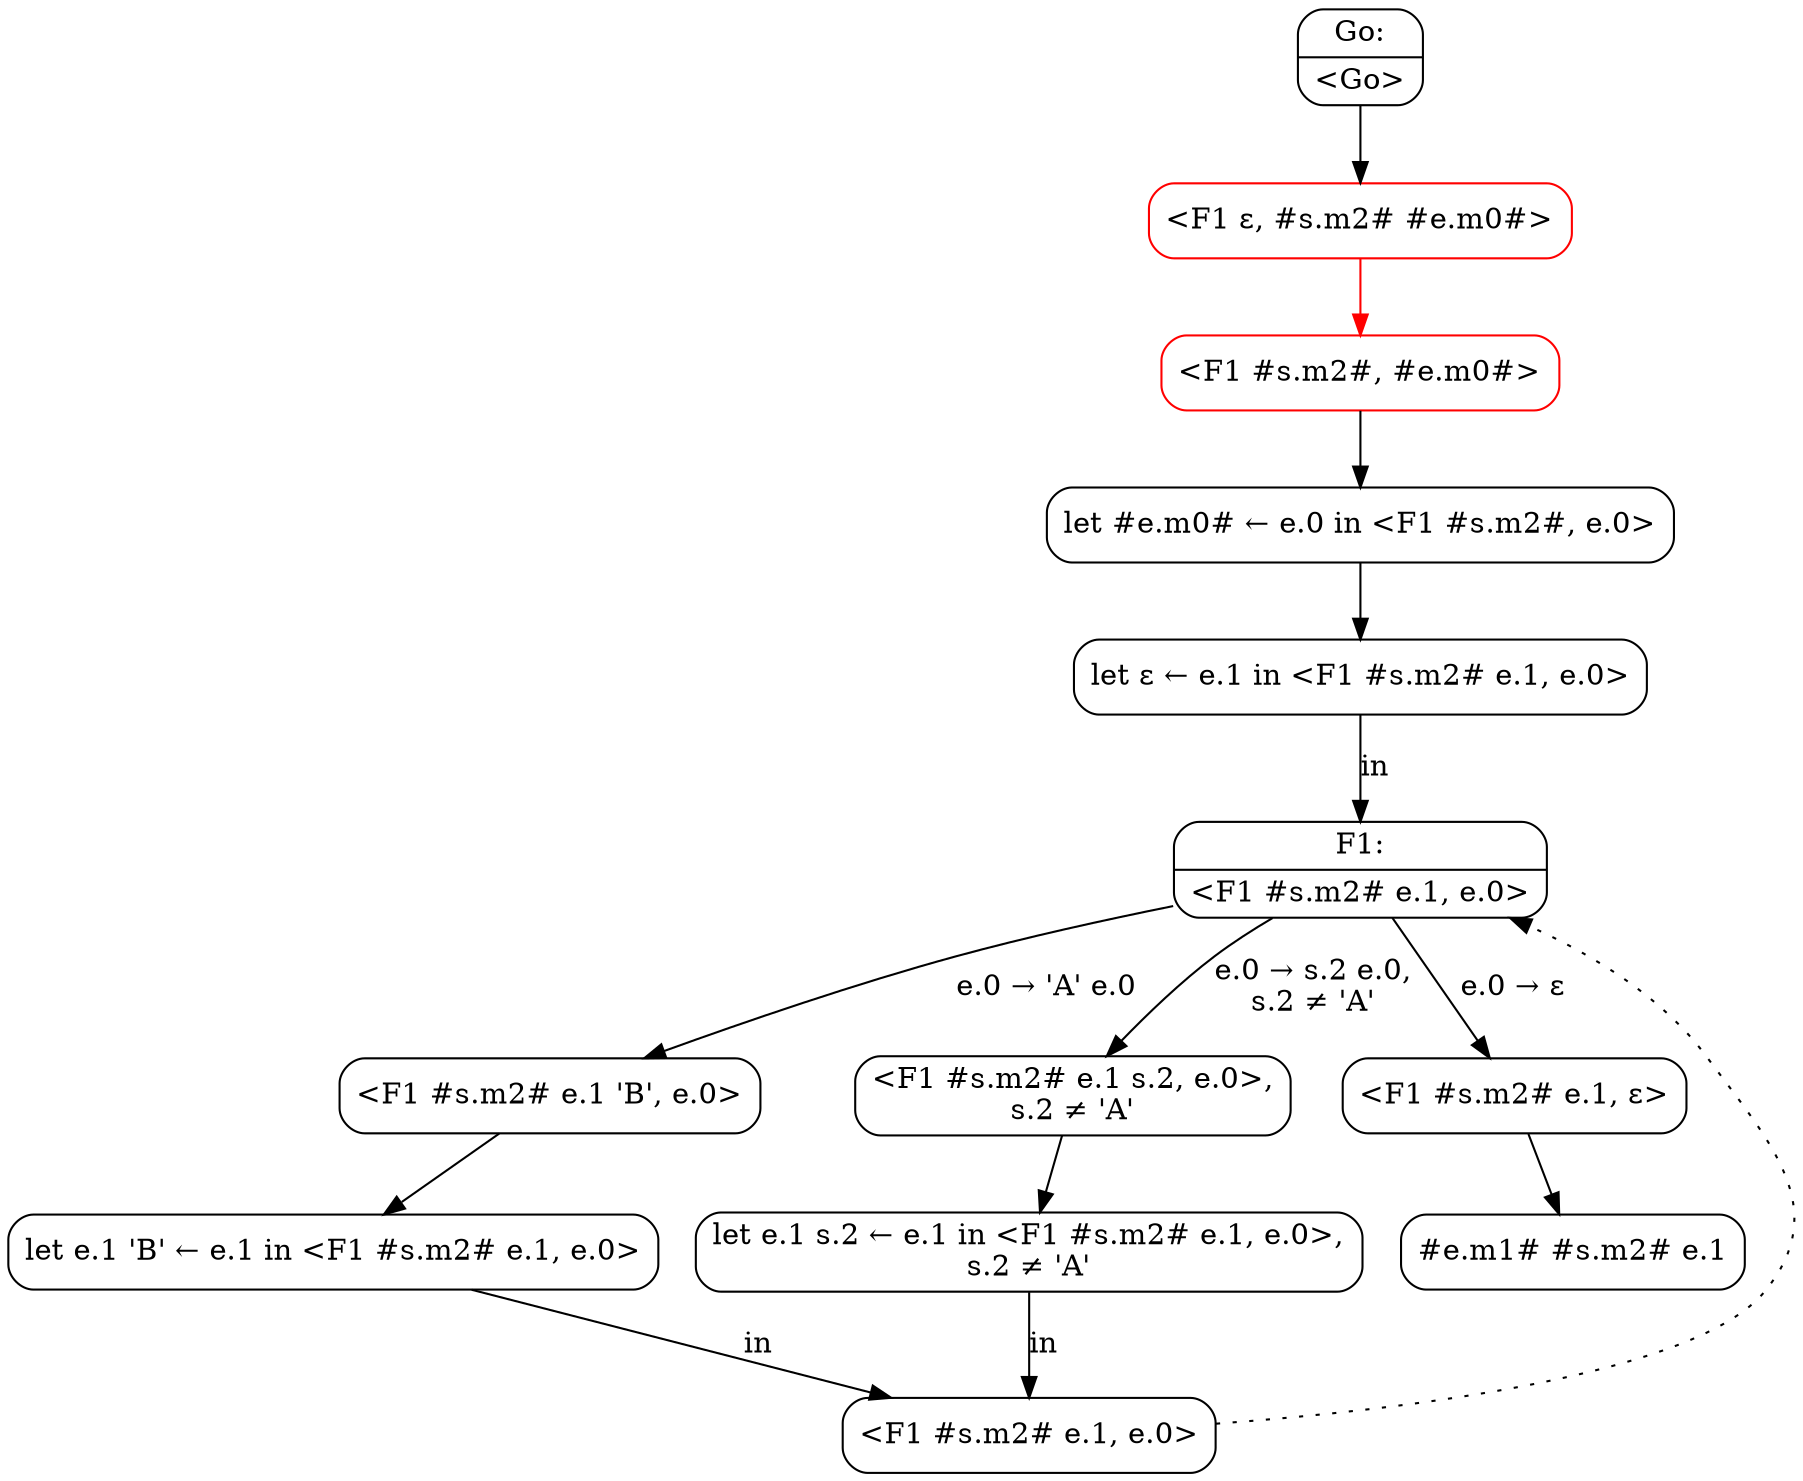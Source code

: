 digraph {
  node [shape=box, style=rounded];

  C0 [shape=record, label="{Go:|\<Go\>}"];
  C1 [label="<F1 ε, #s.m2# #e.m0#>", color=red];
  C0 -> C1;
  C2 [label="<F1 #s.m2#, #e.m0#>", color=red];
  C1 -> C2 [color=red];
  C3 [label="let #e.m0# ← e.0 in <F1 #s.m2#, e.0>"];
  C2 -> C3;
  C4 [label="let ε ← e.1 in <F1 #s.m2# e.1, e.0>"];
  C3 -> C4;
  C5 [shape=record, label="{F1:|\<F1 #s.m2# e.1, e.0\>}"];
  C4 -> C5 [label="in"];
  C6 [label="<F1 #s.m2# e.1 'B', e.0>"];
  C5 -> C6 [label="e.0 → 'A' e.0"];
  C7 [label="let e.1 'B' ← e.1 in <F1 #s.m2# e.1, e.0>"];
  C6 -> C7;
  C8 [label="<F1 #s.m2# e.1, e.0>"];
  C7 -> C8 [label="in"];
  C8 -> C5 [style=dotted];
  C9 [label="<F1 #s.m2# e.1 s.2, e.0>,\ns.2 ≠ 'A'"];
  C5 -> C9 [label="e.0 → s.2 e.0,\ns.2 ≠ 'A'"];
  C10 [label="let e.1 s.2 ← e.1 in <F1 #s.m2# e.1, e.0>,\ns.2 ≠ 'A'"];
  C9 -> C10
  C10 -> C8 [label="in"];
  C11 [label="<F1 #s.m2# e.1, ε>"];
  C5 -> C11 [label="e.0 → ε"];
  C12 [label="#e.m1# #s.m2# e.1"];
  C11 -> C12;
}
